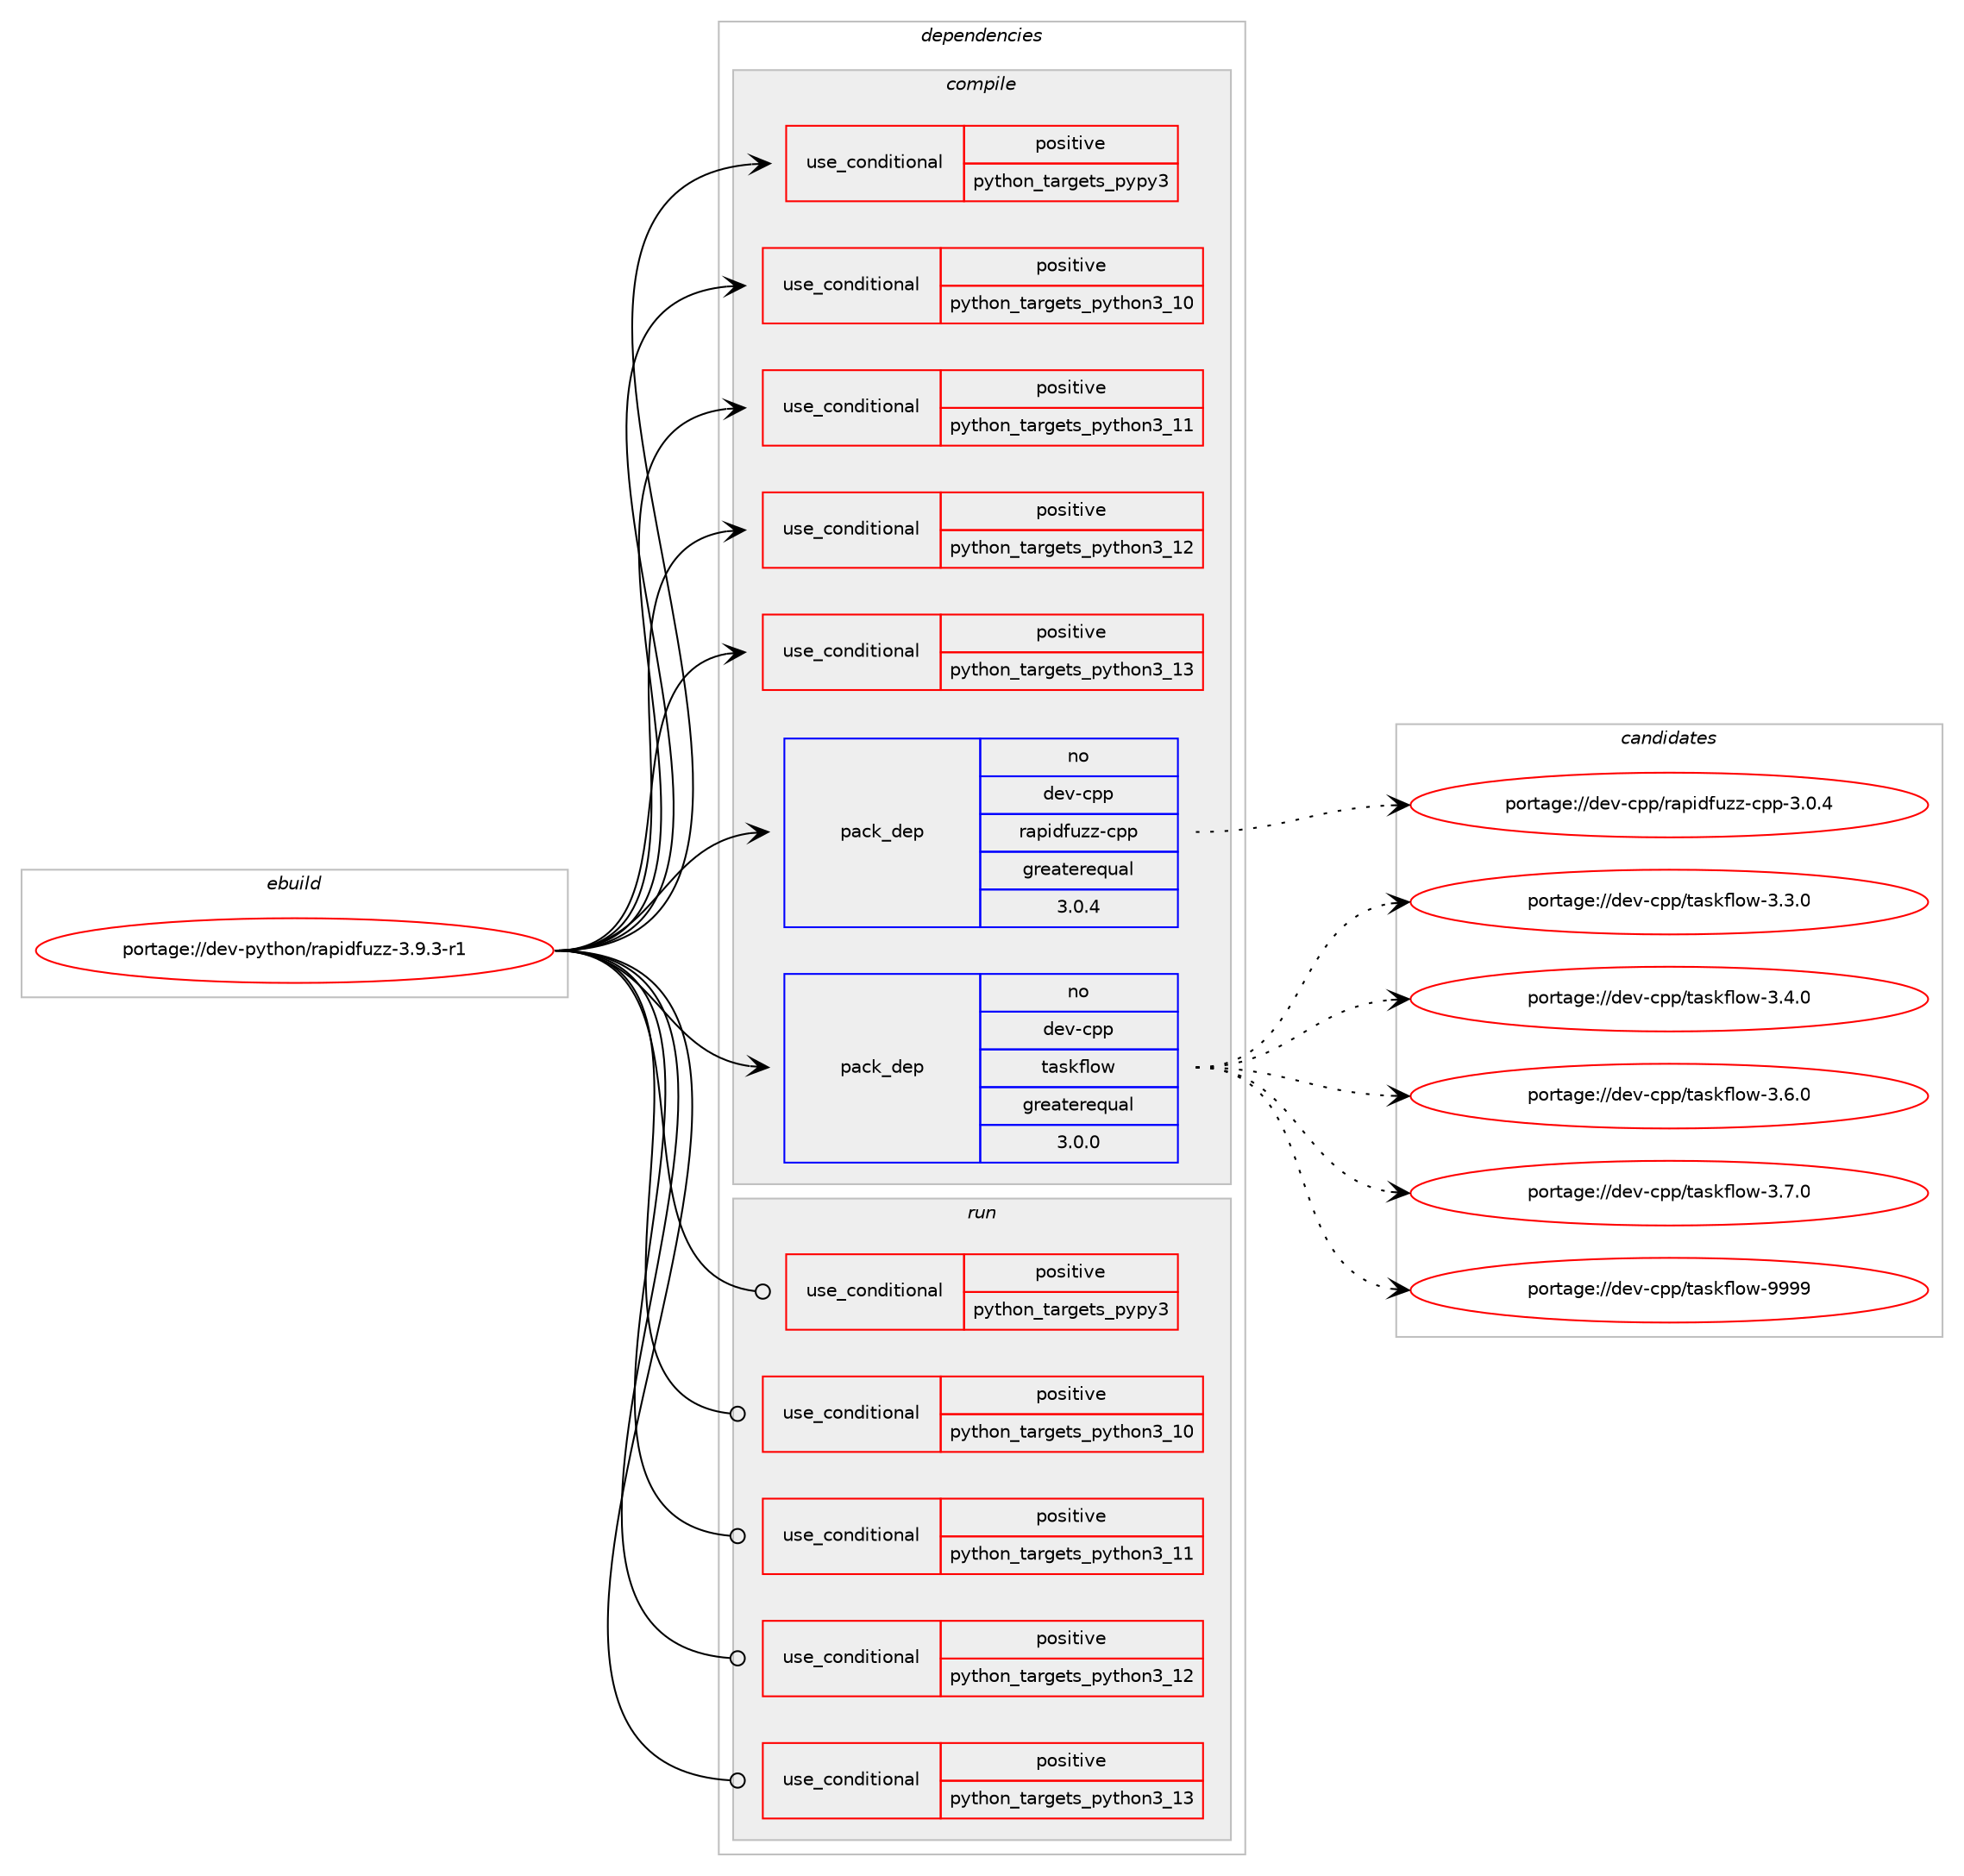 digraph prolog {

# *************
# Graph options
# *************

newrank=true;
concentrate=true;
compound=true;
graph [rankdir=LR,fontname=Helvetica,fontsize=10,ranksep=1.5];#, ranksep=2.5, nodesep=0.2];
edge  [arrowhead=vee];
node  [fontname=Helvetica,fontsize=10];

# **********
# The ebuild
# **********

subgraph cluster_leftcol {
color=gray;
rank=same;
label=<<i>ebuild</i>>;
id [label="portage://dev-python/rapidfuzz-3.9.3-r1", color=red, width=4, href="../dev-python/rapidfuzz-3.9.3-r1.svg"];
}

# ****************
# The dependencies
# ****************

subgraph cluster_midcol {
color=gray;
label=<<i>dependencies</i>>;
subgraph cluster_compile {
fillcolor="#eeeeee";
style=filled;
label=<<i>compile</i>>;
subgraph cond37526 {
dependency81034 [label=<<TABLE BORDER="0" CELLBORDER="1" CELLSPACING="0" CELLPADDING="4"><TR><TD ROWSPAN="3" CELLPADDING="10">use_conditional</TD></TR><TR><TD>positive</TD></TR><TR><TD>python_targets_pypy3</TD></TR></TABLE>>, shape=none, color=red];
# *** BEGIN UNKNOWN DEPENDENCY TYPE (TODO) ***
# dependency81034 -> package_dependency(portage://dev-python/rapidfuzz-3.9.3-r1,install,no,dev-python,pypy3,none,[,,],any_same_slot,[])
# *** END UNKNOWN DEPENDENCY TYPE (TODO) ***

}
id:e -> dependency81034:w [weight=20,style="solid",arrowhead="vee"];
subgraph cond37527 {
dependency81035 [label=<<TABLE BORDER="0" CELLBORDER="1" CELLSPACING="0" CELLPADDING="4"><TR><TD ROWSPAN="3" CELLPADDING="10">use_conditional</TD></TR><TR><TD>positive</TD></TR><TR><TD>python_targets_python3_10</TD></TR></TABLE>>, shape=none, color=red];
# *** BEGIN UNKNOWN DEPENDENCY TYPE (TODO) ***
# dependency81035 -> package_dependency(portage://dev-python/rapidfuzz-3.9.3-r1,install,no,dev-lang,python,none,[,,],[slot(3.10)],[])
# *** END UNKNOWN DEPENDENCY TYPE (TODO) ***

}
id:e -> dependency81035:w [weight=20,style="solid",arrowhead="vee"];
subgraph cond37528 {
dependency81036 [label=<<TABLE BORDER="0" CELLBORDER="1" CELLSPACING="0" CELLPADDING="4"><TR><TD ROWSPAN="3" CELLPADDING="10">use_conditional</TD></TR><TR><TD>positive</TD></TR><TR><TD>python_targets_python3_11</TD></TR></TABLE>>, shape=none, color=red];
# *** BEGIN UNKNOWN DEPENDENCY TYPE (TODO) ***
# dependency81036 -> package_dependency(portage://dev-python/rapidfuzz-3.9.3-r1,install,no,dev-lang,python,none,[,,],[slot(3.11)],[])
# *** END UNKNOWN DEPENDENCY TYPE (TODO) ***

}
id:e -> dependency81036:w [weight=20,style="solid",arrowhead="vee"];
subgraph cond37529 {
dependency81037 [label=<<TABLE BORDER="0" CELLBORDER="1" CELLSPACING="0" CELLPADDING="4"><TR><TD ROWSPAN="3" CELLPADDING="10">use_conditional</TD></TR><TR><TD>positive</TD></TR><TR><TD>python_targets_python3_12</TD></TR></TABLE>>, shape=none, color=red];
# *** BEGIN UNKNOWN DEPENDENCY TYPE (TODO) ***
# dependency81037 -> package_dependency(portage://dev-python/rapidfuzz-3.9.3-r1,install,no,dev-lang,python,none,[,,],[slot(3.12)],[])
# *** END UNKNOWN DEPENDENCY TYPE (TODO) ***

}
id:e -> dependency81037:w [weight=20,style="solid",arrowhead="vee"];
subgraph cond37530 {
dependency81038 [label=<<TABLE BORDER="0" CELLBORDER="1" CELLSPACING="0" CELLPADDING="4"><TR><TD ROWSPAN="3" CELLPADDING="10">use_conditional</TD></TR><TR><TD>positive</TD></TR><TR><TD>python_targets_python3_13</TD></TR></TABLE>>, shape=none, color=red];
# *** BEGIN UNKNOWN DEPENDENCY TYPE (TODO) ***
# dependency81038 -> package_dependency(portage://dev-python/rapidfuzz-3.9.3-r1,install,no,dev-lang,python,none,[,,],[slot(3.13)],[])
# *** END UNKNOWN DEPENDENCY TYPE (TODO) ***

}
id:e -> dependency81038:w [weight=20,style="solid",arrowhead="vee"];
subgraph pack42270 {
dependency81039 [label=<<TABLE BORDER="0" CELLBORDER="1" CELLSPACING="0" CELLPADDING="4" WIDTH="220"><TR><TD ROWSPAN="6" CELLPADDING="30">pack_dep</TD></TR><TR><TD WIDTH="110">no</TD></TR><TR><TD>dev-cpp</TD></TR><TR><TD>rapidfuzz-cpp</TD></TR><TR><TD>greaterequal</TD></TR><TR><TD>3.0.4</TD></TR></TABLE>>, shape=none, color=blue];
}
id:e -> dependency81039:w [weight=20,style="solid",arrowhead="vee"];
subgraph pack42271 {
dependency81040 [label=<<TABLE BORDER="0" CELLBORDER="1" CELLSPACING="0" CELLPADDING="4" WIDTH="220"><TR><TD ROWSPAN="6" CELLPADDING="30">pack_dep</TD></TR><TR><TD WIDTH="110">no</TD></TR><TR><TD>dev-cpp</TD></TR><TR><TD>taskflow</TD></TR><TR><TD>greaterequal</TD></TR><TR><TD>3.0.0</TD></TR></TABLE>>, shape=none, color=blue];
}
id:e -> dependency81040:w [weight=20,style="solid",arrowhead="vee"];
# *** BEGIN UNKNOWN DEPENDENCY TYPE (TODO) ***
# id -> package_dependency(portage://dev-python/rapidfuzz-3.9.3-r1,install,no,dev-python,numpy,none,[,,],[],[use(optenable(python_targets_pypy3),negative),use(optenable(python_targets_python3_10),negative),use(optenable(python_targets_python3_11),negative),use(optenable(python_targets_python3_12),negative),use(optenable(python_targets_python3_13),negative)])
# *** END UNKNOWN DEPENDENCY TYPE (TODO) ***

}
subgraph cluster_compileandrun {
fillcolor="#eeeeee";
style=filled;
label=<<i>compile and run</i>>;
}
subgraph cluster_run {
fillcolor="#eeeeee";
style=filled;
label=<<i>run</i>>;
subgraph cond37531 {
dependency81041 [label=<<TABLE BORDER="0" CELLBORDER="1" CELLSPACING="0" CELLPADDING="4"><TR><TD ROWSPAN="3" CELLPADDING="10">use_conditional</TD></TR><TR><TD>positive</TD></TR><TR><TD>python_targets_pypy3</TD></TR></TABLE>>, shape=none, color=red];
# *** BEGIN UNKNOWN DEPENDENCY TYPE (TODO) ***
# dependency81041 -> package_dependency(portage://dev-python/rapidfuzz-3.9.3-r1,run,no,dev-python,pypy3,none,[,,],any_same_slot,[])
# *** END UNKNOWN DEPENDENCY TYPE (TODO) ***

}
id:e -> dependency81041:w [weight=20,style="solid",arrowhead="odot"];
subgraph cond37532 {
dependency81042 [label=<<TABLE BORDER="0" CELLBORDER="1" CELLSPACING="0" CELLPADDING="4"><TR><TD ROWSPAN="3" CELLPADDING="10">use_conditional</TD></TR><TR><TD>positive</TD></TR><TR><TD>python_targets_python3_10</TD></TR></TABLE>>, shape=none, color=red];
# *** BEGIN UNKNOWN DEPENDENCY TYPE (TODO) ***
# dependency81042 -> package_dependency(portage://dev-python/rapidfuzz-3.9.3-r1,run,no,dev-lang,python,none,[,,],[slot(3.10)],[])
# *** END UNKNOWN DEPENDENCY TYPE (TODO) ***

}
id:e -> dependency81042:w [weight=20,style="solid",arrowhead="odot"];
subgraph cond37533 {
dependency81043 [label=<<TABLE BORDER="0" CELLBORDER="1" CELLSPACING="0" CELLPADDING="4"><TR><TD ROWSPAN="3" CELLPADDING="10">use_conditional</TD></TR><TR><TD>positive</TD></TR><TR><TD>python_targets_python3_11</TD></TR></TABLE>>, shape=none, color=red];
# *** BEGIN UNKNOWN DEPENDENCY TYPE (TODO) ***
# dependency81043 -> package_dependency(portage://dev-python/rapidfuzz-3.9.3-r1,run,no,dev-lang,python,none,[,,],[slot(3.11)],[])
# *** END UNKNOWN DEPENDENCY TYPE (TODO) ***

}
id:e -> dependency81043:w [weight=20,style="solid",arrowhead="odot"];
subgraph cond37534 {
dependency81044 [label=<<TABLE BORDER="0" CELLBORDER="1" CELLSPACING="0" CELLPADDING="4"><TR><TD ROWSPAN="3" CELLPADDING="10">use_conditional</TD></TR><TR><TD>positive</TD></TR><TR><TD>python_targets_python3_12</TD></TR></TABLE>>, shape=none, color=red];
# *** BEGIN UNKNOWN DEPENDENCY TYPE (TODO) ***
# dependency81044 -> package_dependency(portage://dev-python/rapidfuzz-3.9.3-r1,run,no,dev-lang,python,none,[,,],[slot(3.12)],[])
# *** END UNKNOWN DEPENDENCY TYPE (TODO) ***

}
id:e -> dependency81044:w [weight=20,style="solid",arrowhead="odot"];
subgraph cond37535 {
dependency81045 [label=<<TABLE BORDER="0" CELLBORDER="1" CELLSPACING="0" CELLPADDING="4"><TR><TD ROWSPAN="3" CELLPADDING="10">use_conditional</TD></TR><TR><TD>positive</TD></TR><TR><TD>python_targets_python3_13</TD></TR></TABLE>>, shape=none, color=red];
# *** BEGIN UNKNOWN DEPENDENCY TYPE (TODO) ***
# dependency81045 -> package_dependency(portage://dev-python/rapidfuzz-3.9.3-r1,run,no,dev-lang,python,none,[,,],[slot(3.13)],[])
# *** END UNKNOWN DEPENDENCY TYPE (TODO) ***

}
id:e -> dependency81045:w [weight=20,style="solid",arrowhead="odot"];
}
}

# **************
# The candidates
# **************

subgraph cluster_choices {
rank=same;
color=gray;
label=<<i>candidates</i>>;

subgraph choice42270 {
color=black;
nodesep=1;
choice100101118459911211247114971121051001021171221224599112112455146484652 [label="portage://dev-cpp/rapidfuzz-cpp-3.0.4", color=red, width=4,href="../dev-cpp/rapidfuzz-cpp-3.0.4.svg"];
dependency81039:e -> choice100101118459911211247114971121051001021171221224599112112455146484652:w [style=dotted,weight="100"];
}
subgraph choice42271 {
color=black;
nodesep=1;
choice10010111845991121124711697115107102108111119455146514648 [label="portage://dev-cpp/taskflow-3.3.0", color=red, width=4,href="../dev-cpp/taskflow-3.3.0.svg"];
choice10010111845991121124711697115107102108111119455146524648 [label="portage://dev-cpp/taskflow-3.4.0", color=red, width=4,href="../dev-cpp/taskflow-3.4.0.svg"];
choice10010111845991121124711697115107102108111119455146544648 [label="portage://dev-cpp/taskflow-3.6.0", color=red, width=4,href="../dev-cpp/taskflow-3.6.0.svg"];
choice10010111845991121124711697115107102108111119455146554648 [label="portage://dev-cpp/taskflow-3.7.0", color=red, width=4,href="../dev-cpp/taskflow-3.7.0.svg"];
choice100101118459911211247116971151071021081111194557575757 [label="portage://dev-cpp/taskflow-9999", color=red, width=4,href="../dev-cpp/taskflow-9999.svg"];
dependency81040:e -> choice10010111845991121124711697115107102108111119455146514648:w [style=dotted,weight="100"];
dependency81040:e -> choice10010111845991121124711697115107102108111119455146524648:w [style=dotted,weight="100"];
dependency81040:e -> choice10010111845991121124711697115107102108111119455146544648:w [style=dotted,weight="100"];
dependency81040:e -> choice10010111845991121124711697115107102108111119455146554648:w [style=dotted,weight="100"];
dependency81040:e -> choice100101118459911211247116971151071021081111194557575757:w [style=dotted,weight="100"];
}
}

}
